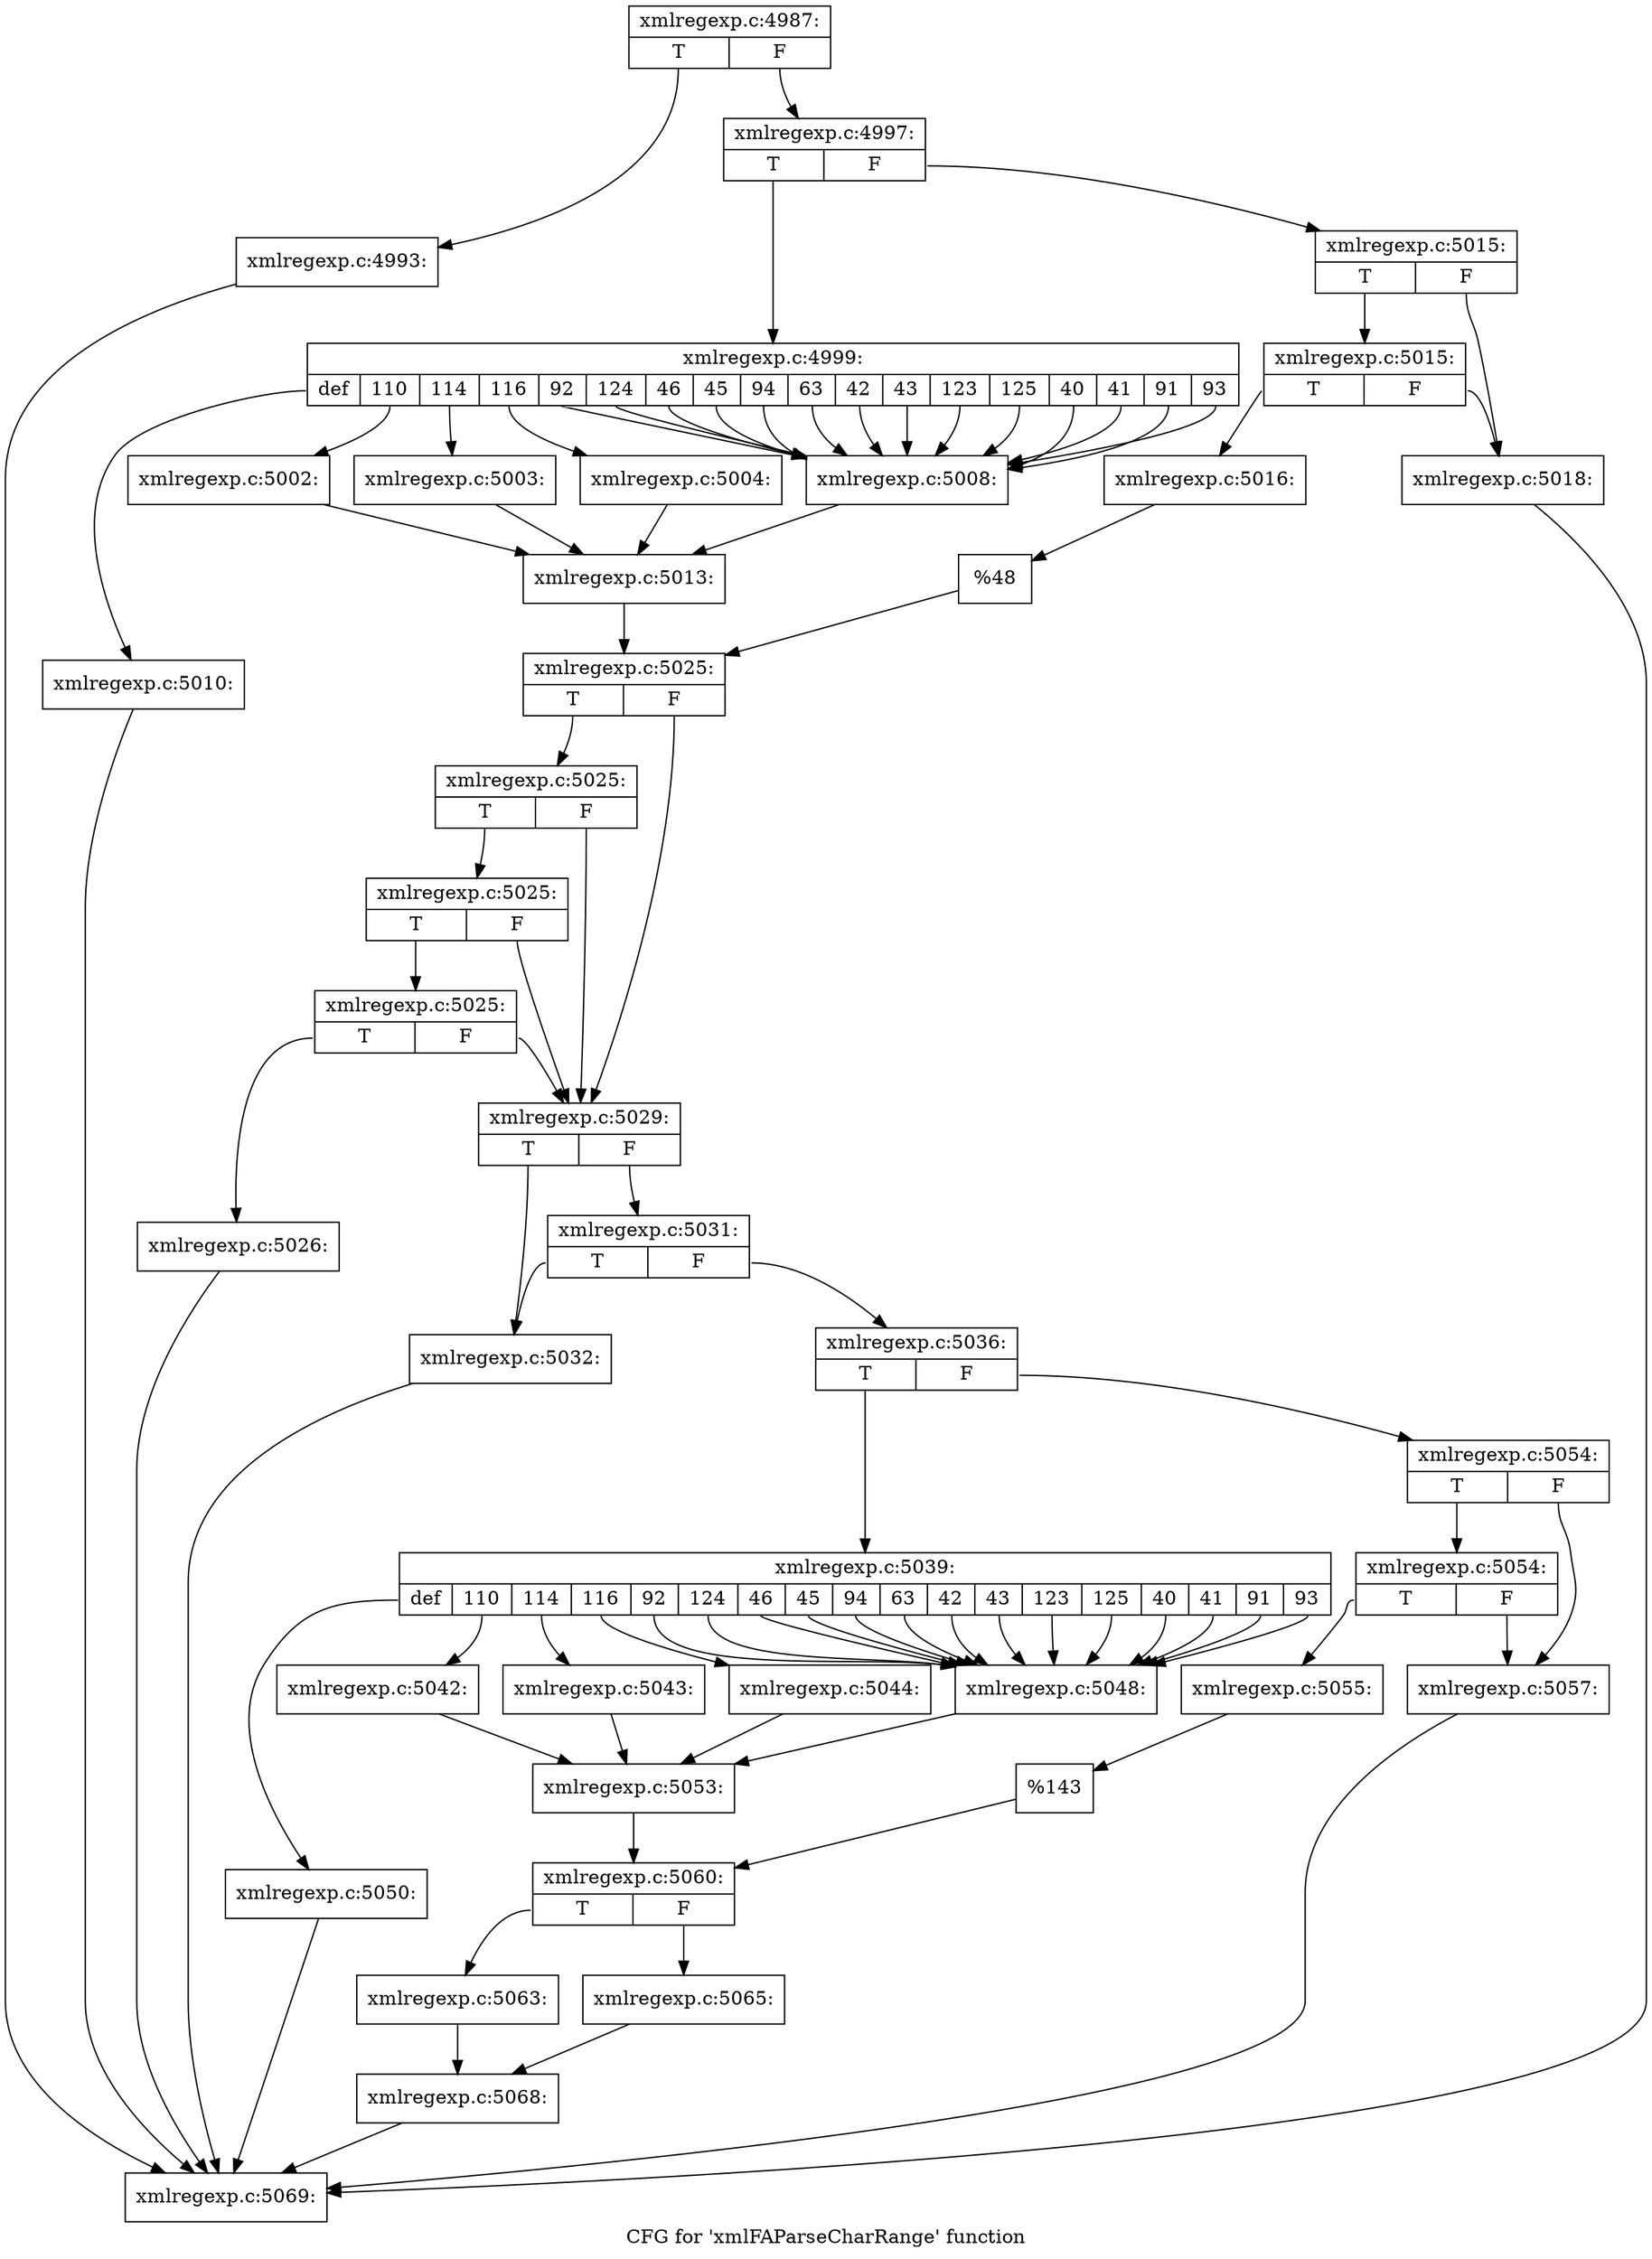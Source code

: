 digraph "CFG for 'xmlFAParseCharRange' function" {
	label="CFG for 'xmlFAParseCharRange' function";

	Node0x42ef700 [shape=record,label="{xmlregexp.c:4987:|{<s0>T|<s1>F}}"];
	Node0x42ef700:s0 -> Node0x42f0910;
	Node0x42ef700:s1 -> Node0x42f0960;
	Node0x42f0910 [shape=record,label="{xmlregexp.c:4993:}"];
	Node0x42f0910 -> Node0x42ed570;
	Node0x42f0960 [shape=record,label="{xmlregexp.c:4997:|{<s0>T|<s1>F}}"];
	Node0x42f0960:s0 -> Node0x42f1720;
	Node0x42f0960:s1 -> Node0x42f17c0;
	Node0x42f1720 [shape=record,label="{xmlregexp.c:4999:|{<s0>def|<s1>110|<s2>114|<s3>116|<s4>92|<s5>124|<s6>46|<s7>45|<s8>94|<s9>63|<s10>42|<s11>43|<s12>123|<s13>125|<s14>40|<s15>41|<s16>91|<s17>93}}"];
	Node0x42f1720:s0 -> Node0x42f2160;
	Node0x42f1720:s1 -> Node0x42f24a0;
	Node0x42f1720:s2 -> Node0x42f2690;
	Node0x42f1720:s3 -> Node0x42f2880;
	Node0x42f1720:s4 -> Node0x42f2a70;
	Node0x42f1720:s5 -> Node0x42f2a70;
	Node0x42f1720:s6 -> Node0x42f2a70;
	Node0x42f1720:s7 -> Node0x42f2a70;
	Node0x42f1720:s8 -> Node0x42f2a70;
	Node0x42f1720:s9 -> Node0x42f2a70;
	Node0x42f1720:s10 -> Node0x42f2a70;
	Node0x42f1720:s11 -> Node0x42f2a70;
	Node0x42f1720:s12 -> Node0x42f2a70;
	Node0x42f1720:s13 -> Node0x42f2a70;
	Node0x42f1720:s14 -> Node0x42f2a70;
	Node0x42f1720:s15 -> Node0x42f2a70;
	Node0x42f1720:s16 -> Node0x42f2a70;
	Node0x42f1720:s17 -> Node0x42f2a70;
	Node0x42f24a0 [shape=record,label="{xmlregexp.c:5002:}"];
	Node0x42f24a0 -> Node0x42f2080;
	Node0x42f2690 [shape=record,label="{xmlregexp.c:5003:}"];
	Node0x42f2690 -> Node0x42f2080;
	Node0x42f2880 [shape=record,label="{xmlregexp.c:5004:}"];
	Node0x42f2880 -> Node0x42f2080;
	Node0x42f2a70 [shape=record,label="{xmlregexp.c:5008:}"];
	Node0x42f2a70 -> Node0x42f2080;
	Node0x42f2160 [shape=record,label="{xmlregexp.c:5010:}"];
	Node0x42f2160 -> Node0x42ed570;
	Node0x42f2080 [shape=record,label="{xmlregexp.c:5013:}"];
	Node0x42f2080 -> Node0x42f1770;
	Node0x42f17c0 [shape=record,label="{xmlregexp.c:5015:|{<s0>T|<s1>F}}"];
	Node0x42f17c0:s0 -> Node0x42f3b10;
	Node0x42f17c0:s1 -> Node0x42f3ac0;
	Node0x42f3b10 [shape=record,label="{xmlregexp.c:5015:|{<s0>T|<s1>F}}"];
	Node0x42f3b10:s0 -> Node0x42f3a20;
	Node0x42f3b10:s1 -> Node0x42f3ac0;
	Node0x42f3a20 [shape=record,label="{xmlregexp.c:5016:}"];
	Node0x42f3a20 -> Node0x42f3a70;
	Node0x42f3ac0 [shape=record,label="{xmlregexp.c:5018:}"];
	Node0x42f3ac0 -> Node0x42ed570;
	Node0x42f3a70 [shape=record,label="{%48}"];
	Node0x42f3a70 -> Node0x42f1770;
	Node0x42f1770 [shape=record,label="{xmlregexp.c:5025:|{<s0>T|<s1>F}}"];
	Node0x42f1770:s0 -> Node0x42f4db0;
	Node0x42f1770:s1 -> Node0x42f4c60;
	Node0x42f4db0 [shape=record,label="{xmlregexp.c:5025:|{<s0>T|<s1>F}}"];
	Node0x42f4db0:s0 -> Node0x42f4d30;
	Node0x42f4db0:s1 -> Node0x42f4c60;
	Node0x42f4d30 [shape=record,label="{xmlregexp.c:5025:|{<s0>T|<s1>F}}"];
	Node0x42f4d30:s0 -> Node0x42f4cb0;
	Node0x42f4d30:s1 -> Node0x42f4c60;
	Node0x42f4cb0 [shape=record,label="{xmlregexp.c:5025:|{<s0>T|<s1>F}}"];
	Node0x42f4cb0:s0 -> Node0x42f4c10;
	Node0x42f4cb0:s1 -> Node0x42f4c60;
	Node0x42f4c10 [shape=record,label="{xmlregexp.c:5026:}"];
	Node0x42f4c10 -> Node0x42ed570;
	Node0x42f4c60 [shape=record,label="{xmlregexp.c:5029:|{<s0>T|<s1>F}}"];
	Node0x42f4c60:s0 -> Node0x42f69b0;
	Node0x42f4c60:s1 -> Node0x42f6a50;
	Node0x42f6a50 [shape=record,label="{xmlregexp.c:5031:|{<s0>T|<s1>F}}"];
	Node0x42f6a50:s0 -> Node0x42f69b0;
	Node0x42f6a50:s1 -> Node0x42f6a00;
	Node0x42f69b0 [shape=record,label="{xmlregexp.c:5032:}"];
	Node0x42f69b0 -> Node0x42ed570;
	Node0x42f6a00 [shape=record,label="{xmlregexp.c:5036:|{<s0>T|<s1>F}}"];
	Node0x42f6a00:s0 -> Node0x42f7b60;
	Node0x42f6a00:s1 -> Node0x42f8840;
	Node0x42f7b60 [shape=record,label="{xmlregexp.c:5039:|{<s0>def|<s1>110|<s2>114|<s3>116|<s4>92|<s5>124|<s6>46|<s7>45|<s8>94|<s9>63|<s10>42|<s11>43|<s12>123|<s13>125|<s14>40|<s15>41|<s16>91|<s17>93}}"];
	Node0x42f7b60:s0 -> Node0x42f91a0;
	Node0x42f7b60:s1 -> Node0x42f94a0;
	Node0x42f7b60:s2 -> Node0x42f9690;
	Node0x42f7b60:s3 -> Node0x42f9880;
	Node0x42f7b60:s4 -> Node0x42f9a70;
	Node0x42f7b60:s5 -> Node0x42f9a70;
	Node0x42f7b60:s6 -> Node0x42f9a70;
	Node0x42f7b60:s7 -> Node0x42f9a70;
	Node0x42f7b60:s8 -> Node0x42f9a70;
	Node0x42f7b60:s9 -> Node0x42f9a70;
	Node0x42f7b60:s10 -> Node0x42f9a70;
	Node0x42f7b60:s11 -> Node0x42f9a70;
	Node0x42f7b60:s12 -> Node0x42f9a70;
	Node0x42f7b60:s13 -> Node0x42f9a70;
	Node0x42f7b60:s14 -> Node0x42f9a70;
	Node0x42f7b60:s15 -> Node0x42f9a70;
	Node0x42f7b60:s16 -> Node0x42f9a70;
	Node0x42f7b60:s17 -> Node0x42f9a70;
	Node0x42f94a0 [shape=record,label="{xmlregexp.c:5042:}"];
	Node0x42f94a0 -> Node0x42f90c0;
	Node0x42f9690 [shape=record,label="{xmlregexp.c:5043:}"];
	Node0x42f9690 -> Node0x42f90c0;
	Node0x42f9880 [shape=record,label="{xmlregexp.c:5044:}"];
	Node0x42f9880 -> Node0x42f90c0;
	Node0x42f9a70 [shape=record,label="{xmlregexp.c:5048:}"];
	Node0x42f9a70 -> Node0x42f90c0;
	Node0x42f91a0 [shape=record,label="{xmlregexp.c:5050:}"];
	Node0x42f91a0 -> Node0x42ed570;
	Node0x42f90c0 [shape=record,label="{xmlregexp.c:5053:}"];
	Node0x42f90c0 -> Node0x42f87f0;
	Node0x42f8840 [shape=record,label="{xmlregexp.c:5054:|{<s0>T|<s1>F}}"];
	Node0x42f8840:s0 -> Node0x42fa3a0;
	Node0x42f8840:s1 -> Node0x42fa350;
	Node0x42fa3a0 [shape=record,label="{xmlregexp.c:5054:|{<s0>T|<s1>F}}"];
	Node0x42fa3a0:s0 -> Node0x42fa2b0;
	Node0x42fa3a0:s1 -> Node0x42fa350;
	Node0x42fa2b0 [shape=record,label="{xmlregexp.c:5055:}"];
	Node0x42fa2b0 -> Node0x42fa300;
	Node0x42fa350 [shape=record,label="{xmlregexp.c:5057:}"];
	Node0x42fa350 -> Node0x42ed570;
	Node0x42fa300 [shape=record,label="{%143}"];
	Node0x42fa300 -> Node0x42f87f0;
	Node0x42f87f0 [shape=record,label="{xmlregexp.c:5060:|{<s0>T|<s1>F}}"];
	Node0x42f87f0:s0 -> Node0x42fb730;
	Node0x42f87f0:s1 -> Node0x42fb7d0;
	Node0x42fb730 [shape=record,label="{xmlregexp.c:5063:}"];
	Node0x42fb730 -> Node0x42fb780;
	Node0x42fb7d0 [shape=record,label="{xmlregexp.c:5065:}"];
	Node0x42fb7d0 -> Node0x42fb780;
	Node0x42fb780 [shape=record,label="{xmlregexp.c:5068:}"];
	Node0x42fb780 -> Node0x42ed570;
	Node0x42ed570 [shape=record,label="{xmlregexp.c:5069:}"];
}
